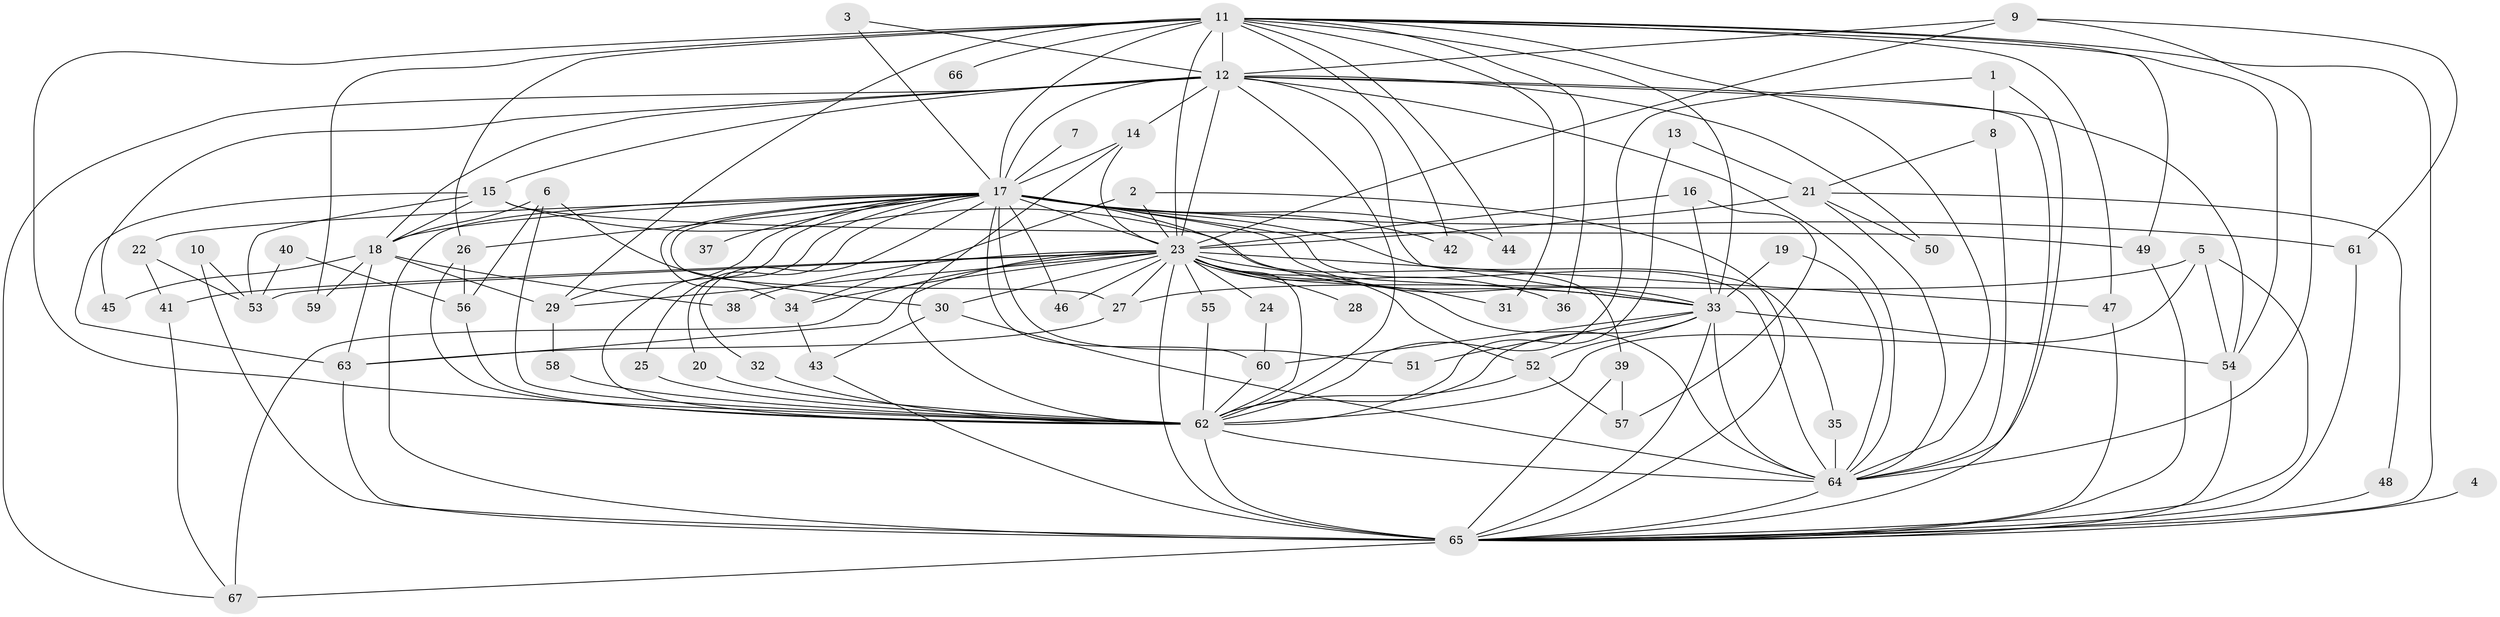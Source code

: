 // original degree distribution, {27: 0.007518796992481203, 35: 0.007518796992481203, 32: 0.015037593984962405, 28: 0.007518796992481203, 19: 0.015037593984962405, 24: 0.007518796992481203, 21: 0.007518796992481203, 13: 0.007518796992481203, 5: 0.03007518796992481, 11: 0.007518796992481203, 3: 0.19548872180451127, 7: 0.007518796992481203, 2: 0.5714285714285714, 4: 0.09774436090225563, 6: 0.015037593984962405}
// Generated by graph-tools (version 1.1) at 2025/01/03/09/25 03:01:24]
// undirected, 67 vertices, 168 edges
graph export_dot {
graph [start="1"]
  node [color=gray90,style=filled];
  1;
  2;
  3;
  4;
  5;
  6;
  7;
  8;
  9;
  10;
  11;
  12;
  13;
  14;
  15;
  16;
  17;
  18;
  19;
  20;
  21;
  22;
  23;
  24;
  25;
  26;
  27;
  28;
  29;
  30;
  31;
  32;
  33;
  34;
  35;
  36;
  37;
  38;
  39;
  40;
  41;
  42;
  43;
  44;
  45;
  46;
  47;
  48;
  49;
  50;
  51;
  52;
  53;
  54;
  55;
  56;
  57;
  58;
  59;
  60;
  61;
  62;
  63;
  64;
  65;
  66;
  67;
  1 -- 8 [weight=1.0];
  1 -- 62 [weight=1.0];
  1 -- 64 [weight=1.0];
  2 -- 23 [weight=1.0];
  2 -- 34 [weight=1.0];
  2 -- 65 [weight=1.0];
  3 -- 12 [weight=1.0];
  3 -- 17 [weight=1.0];
  4 -- 65 [weight=1.0];
  5 -- 27 [weight=1.0];
  5 -- 54 [weight=1.0];
  5 -- 62 [weight=1.0];
  5 -- 65 [weight=1.0];
  6 -- 18 [weight=1.0];
  6 -- 30 [weight=1.0];
  6 -- 56 [weight=1.0];
  6 -- 62 [weight=1.0];
  7 -- 17 [weight=1.0];
  8 -- 21 [weight=1.0];
  8 -- 64 [weight=1.0];
  9 -- 12 [weight=1.0];
  9 -- 23 [weight=1.0];
  9 -- 61 [weight=1.0];
  9 -- 64 [weight=1.0];
  10 -- 53 [weight=1.0];
  10 -- 65 [weight=1.0];
  11 -- 12 [weight=2.0];
  11 -- 17 [weight=2.0];
  11 -- 23 [weight=4.0];
  11 -- 26 [weight=1.0];
  11 -- 29 [weight=1.0];
  11 -- 31 [weight=1.0];
  11 -- 33 [weight=1.0];
  11 -- 36 [weight=1.0];
  11 -- 42 [weight=1.0];
  11 -- 44 [weight=1.0];
  11 -- 47 [weight=1.0];
  11 -- 49 [weight=1.0];
  11 -- 54 [weight=1.0];
  11 -- 59 [weight=1.0];
  11 -- 62 [weight=1.0];
  11 -- 64 [weight=1.0];
  11 -- 65 [weight=1.0];
  11 -- 66 [weight=1.0];
  12 -- 14 [weight=1.0];
  12 -- 15 [weight=1.0];
  12 -- 17 [weight=2.0];
  12 -- 18 [weight=3.0];
  12 -- 23 [weight=2.0];
  12 -- 33 [weight=1.0];
  12 -- 45 [weight=1.0];
  12 -- 50 [weight=1.0];
  12 -- 54 [weight=1.0];
  12 -- 62 [weight=1.0];
  12 -- 64 [weight=1.0];
  12 -- 65 [weight=1.0];
  12 -- 67 [weight=1.0];
  13 -- 21 [weight=1.0];
  13 -- 62 [weight=1.0];
  14 -- 17 [weight=1.0];
  14 -- 23 [weight=1.0];
  14 -- 62 [weight=1.0];
  15 -- 18 [weight=1.0];
  15 -- 33 [weight=1.0];
  15 -- 49 [weight=1.0];
  15 -- 53 [weight=1.0];
  15 -- 63 [weight=1.0];
  16 -- 23 [weight=2.0];
  16 -- 33 [weight=1.0];
  16 -- 57 [weight=1.0];
  17 -- 18 [weight=1.0];
  17 -- 20 [weight=1.0];
  17 -- 22 [weight=1.0];
  17 -- 23 [weight=4.0];
  17 -- 25 [weight=1.0];
  17 -- 26 [weight=1.0];
  17 -- 27 [weight=1.0];
  17 -- 29 [weight=1.0];
  17 -- 32 [weight=1.0];
  17 -- 33 [weight=2.0];
  17 -- 34 [weight=1.0];
  17 -- 35 [weight=1.0];
  17 -- 37 [weight=1.0];
  17 -- 39 [weight=1.0];
  17 -- 42 [weight=1.0];
  17 -- 44 [weight=1.0];
  17 -- 46 [weight=1.0];
  17 -- 51 [weight=1.0];
  17 -- 60 [weight=2.0];
  17 -- 61 [weight=3.0];
  17 -- 62 [weight=2.0];
  17 -- 64 [weight=2.0];
  17 -- 65 [weight=2.0];
  18 -- 29 [weight=1.0];
  18 -- 38 [weight=1.0];
  18 -- 45 [weight=1.0];
  18 -- 59 [weight=1.0];
  18 -- 63 [weight=1.0];
  19 -- 33 [weight=1.0];
  19 -- 64 [weight=1.0];
  20 -- 62 [weight=1.0];
  21 -- 23 [weight=3.0];
  21 -- 48 [weight=1.0];
  21 -- 50 [weight=1.0];
  21 -- 64 [weight=2.0];
  22 -- 41 [weight=1.0];
  22 -- 53 [weight=2.0];
  23 -- 24 [weight=1.0];
  23 -- 27 [weight=1.0];
  23 -- 28 [weight=3.0];
  23 -- 29 [weight=1.0];
  23 -- 30 [weight=1.0];
  23 -- 31 [weight=1.0];
  23 -- 33 [weight=4.0];
  23 -- 34 [weight=1.0];
  23 -- 36 [weight=1.0];
  23 -- 38 [weight=1.0];
  23 -- 41 [weight=2.0];
  23 -- 46 [weight=2.0];
  23 -- 47 [weight=2.0];
  23 -- 52 [weight=3.0];
  23 -- 53 [weight=1.0];
  23 -- 55 [weight=2.0];
  23 -- 62 [weight=3.0];
  23 -- 63 [weight=1.0];
  23 -- 64 [weight=4.0];
  23 -- 65 [weight=4.0];
  23 -- 67 [weight=1.0];
  24 -- 60 [weight=1.0];
  25 -- 62 [weight=2.0];
  26 -- 56 [weight=1.0];
  26 -- 62 [weight=1.0];
  27 -- 63 [weight=1.0];
  29 -- 58 [weight=1.0];
  30 -- 43 [weight=1.0];
  30 -- 64 [weight=1.0];
  32 -- 62 [weight=1.0];
  33 -- 51 [weight=1.0];
  33 -- 52 [weight=1.0];
  33 -- 54 [weight=1.0];
  33 -- 60 [weight=1.0];
  33 -- 62 [weight=1.0];
  33 -- 64 [weight=1.0];
  33 -- 65 [weight=2.0];
  34 -- 43 [weight=1.0];
  35 -- 64 [weight=1.0];
  39 -- 57 [weight=1.0];
  39 -- 65 [weight=1.0];
  40 -- 53 [weight=1.0];
  40 -- 56 [weight=1.0];
  41 -- 67 [weight=1.0];
  43 -- 65 [weight=1.0];
  47 -- 65 [weight=1.0];
  48 -- 65 [weight=1.0];
  49 -- 65 [weight=1.0];
  52 -- 57 [weight=1.0];
  52 -- 62 [weight=1.0];
  54 -- 65 [weight=1.0];
  55 -- 62 [weight=1.0];
  56 -- 62 [weight=1.0];
  58 -- 62 [weight=1.0];
  60 -- 62 [weight=1.0];
  61 -- 65 [weight=1.0];
  62 -- 64 [weight=1.0];
  62 -- 65 [weight=2.0];
  63 -- 65 [weight=1.0];
  64 -- 65 [weight=1.0];
  65 -- 67 [weight=1.0];
}
